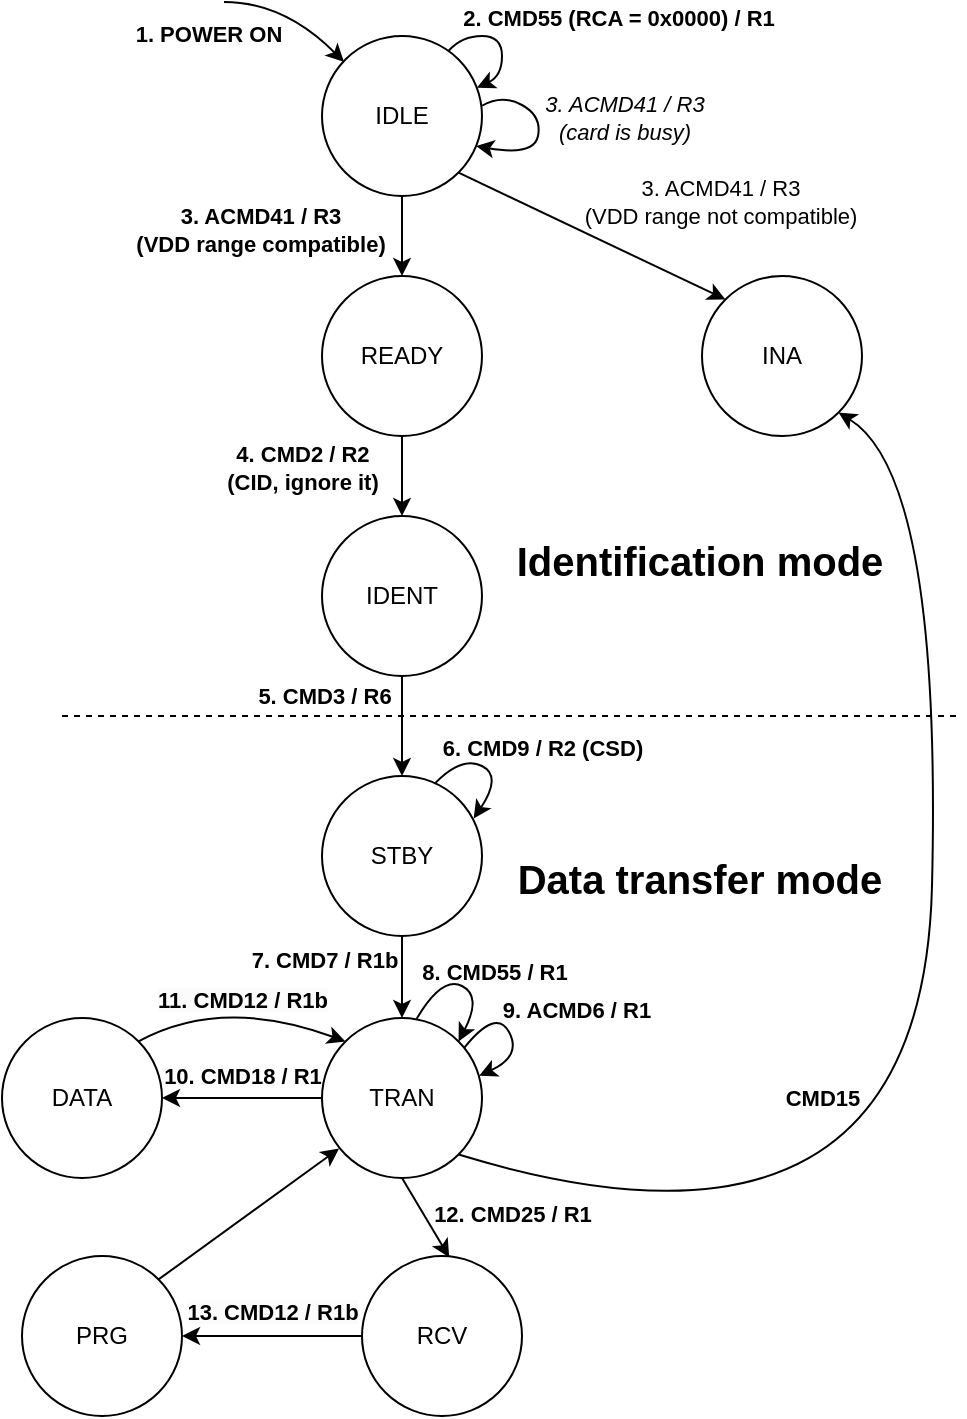 <mxfile version="21.1.2" type="device">
  <diagram id="7k8M25I1EJLbfj225uPY" name="Страница 1">
    <mxGraphModel dx="780" dy="504" grid="1" gridSize="10" guides="1" tooltips="1" connect="1" arrows="1" fold="1" page="1" pageScale="1" pageWidth="827" pageHeight="1169" math="0" shadow="0">
      <root>
        <mxCell id="0" />
        <mxCell id="1" parent="0" />
        <mxCell id="ZjYZ1jOLjF3a_fjfkov7-1" value="IDLE" style="ellipse;whiteSpace=wrap;html=1;aspect=fixed;" parent="1" vertex="1">
          <mxGeometry x="360" y="80" width="80" height="80" as="geometry" />
        </mxCell>
        <mxCell id="ZjYZ1jOLjF3a_fjfkov7-2" value="" style="curved=1;endArrow=classic;html=1;rounded=0;" parent="1" edge="1">
          <mxGeometry width="50" height="50" relative="1" as="geometry">
            <mxPoint x="311" y="63" as="sourcePoint" />
            <mxPoint x="371" y="93" as="targetPoint" />
            <Array as="points">
              <mxPoint x="341" y="63" />
            </Array>
          </mxGeometry>
        </mxCell>
        <mxCell id="ZjYZ1jOLjF3a_fjfkov7-3" value="&lt;b&gt;1. POWER ON&lt;/b&gt;" style="edgeLabel;html=1;align=center;verticalAlign=middle;resizable=0;points=[];labelBackgroundColor=none;" parent="ZjYZ1jOLjF3a_fjfkov7-2" vertex="1" connectable="0">
          <mxGeometry x="0.084" y="-4" relative="1" as="geometry">
            <mxPoint x="-42" y="6" as="offset" />
          </mxGeometry>
        </mxCell>
        <mxCell id="ZjYZ1jOLjF3a_fjfkov7-10" value="INA" style="ellipse;whiteSpace=wrap;html=1;aspect=fixed;" parent="1" vertex="1">
          <mxGeometry x="550" y="200" width="80" height="80" as="geometry" />
        </mxCell>
        <mxCell id="ZjYZ1jOLjF3a_fjfkov7-11" value="" style="curved=1;endArrow=classic;html=1;rounded=0;entryX=0;entryY=0;entryDx=0;entryDy=0;exitX=1;exitY=1;exitDx=0;exitDy=0;" parent="1" source="ZjYZ1jOLjF3a_fjfkov7-1" target="ZjYZ1jOLjF3a_fjfkov7-10" edge="1">
          <mxGeometry width="50" height="50" relative="1" as="geometry">
            <mxPoint x="396.88" y="183.76" as="sourcePoint" />
            <mxPoint x="292.0" y="240" as="targetPoint" />
            <Array as="points" />
          </mxGeometry>
        </mxCell>
        <mxCell id="ZjYZ1jOLjF3a_fjfkov7-12" value="3. ACMD41 / R3&lt;br&gt;(VDD range not compatible)" style="edgeLabel;html=1;align=center;verticalAlign=middle;resizable=0;points=[];labelBackgroundColor=none;" parent="ZjYZ1jOLjF3a_fjfkov7-11" vertex="1" connectable="0">
          <mxGeometry x="0.664" relative="1" as="geometry">
            <mxPoint x="19" y="-38" as="offset" />
          </mxGeometry>
        </mxCell>
        <mxCell id="ZjYZ1jOLjF3a_fjfkov7-14" value="" style="curved=1;endArrow=classic;html=1;rounded=0;exitX=0.792;exitY=0.092;exitDx=0;exitDy=0;exitPerimeter=0;entryX=0.969;entryY=0.323;entryDx=0;entryDy=0;entryPerimeter=0;" parent="1" source="ZjYZ1jOLjF3a_fjfkov7-1" target="ZjYZ1jOLjF3a_fjfkov7-1" edge="1">
          <mxGeometry width="50" height="50" relative="1" as="geometry">
            <mxPoint x="423.48" y="86.16" as="sourcePoint" />
            <mxPoint x="439" y="110" as="targetPoint" />
            <Array as="points">
              <mxPoint x="430" y="80" />
              <mxPoint x="450" y="80" />
              <mxPoint x="450" y="100" />
            </Array>
          </mxGeometry>
        </mxCell>
        <mxCell id="ZjYZ1jOLjF3a_fjfkov7-16" value="&lt;b style=&quot;&quot;&gt;2. CMD55 (RCA = 0x0000) / R1&lt;/b&gt;" style="edgeLabel;html=1;align=center;verticalAlign=middle;resizable=0;points=[];labelBackgroundColor=none;" parent="ZjYZ1jOLjF3a_fjfkov7-14" vertex="1" connectable="0">
          <mxGeometry x="-0.1" y="-1" relative="1" as="geometry">
            <mxPoint x="59" y="-10" as="offset" />
          </mxGeometry>
        </mxCell>
        <mxCell id="ZjYZ1jOLjF3a_fjfkov7-17" value="" style="curved=1;endArrow=classic;html=1;rounded=0;exitX=1;exitY=0.436;exitDx=0;exitDy=0;exitPerimeter=0;entryX=0.963;entryY=0.688;entryDx=0;entryDy=0;entryPerimeter=0;" parent="1" source="ZjYZ1jOLjF3a_fjfkov7-1" target="ZjYZ1jOLjF3a_fjfkov7-1" edge="1">
          <mxGeometry width="50" height="50" relative="1" as="geometry">
            <mxPoint x="439.36" y="116.36" as="sourcePoint" />
            <mxPoint x="440" y="136" as="targetPoint" />
            <Array as="points">
              <mxPoint x="450" y="109" />
              <mxPoint x="470" y="120" />
              <mxPoint x="466" y="140" />
            </Array>
          </mxGeometry>
        </mxCell>
        <mxCell id="ZjYZ1jOLjF3a_fjfkov7-18" value="&lt;i style=&quot;&quot;&gt;3. ACMD41 / R3&lt;br&gt;(card is busy)&lt;/i&gt;" style="edgeLabel;html=1;align=center;verticalAlign=middle;resizable=0;points=[];labelBackgroundColor=none;" parent="ZjYZ1jOLjF3a_fjfkov7-17" vertex="1" connectable="0">
          <mxGeometry x="-0.1" y="-1" relative="1" as="geometry">
            <mxPoint x="42" y="-3" as="offset" />
          </mxGeometry>
        </mxCell>
        <mxCell id="ZjYZ1jOLjF3a_fjfkov7-19" value="READY" style="ellipse;whiteSpace=wrap;html=1;aspect=fixed;" parent="1" vertex="1">
          <mxGeometry x="360" y="200" width="80" height="80" as="geometry" />
        </mxCell>
        <mxCell id="ZjYZ1jOLjF3a_fjfkov7-20" value="" style="curved=1;endArrow=classic;html=1;rounded=0;exitX=0.5;exitY=1;exitDx=0;exitDy=0;entryX=0.5;entryY=0;entryDx=0;entryDy=0;" parent="1" source="ZjYZ1jOLjF3a_fjfkov7-1" target="ZjYZ1jOLjF3a_fjfkov7-19" edge="1">
          <mxGeometry width="50" height="50" relative="1" as="geometry">
            <mxPoint x="398.96" y="159.64" as="sourcePoint" />
            <mxPoint x="400" y="190" as="targetPoint" />
            <Array as="points" />
          </mxGeometry>
        </mxCell>
        <mxCell id="ZjYZ1jOLjF3a_fjfkov7-21" value="&lt;b style=&quot;&quot;&gt;3. ACMD41 / R3&lt;br&gt;(&lt;/b&gt;&lt;b&gt;VDD range compatible&lt;/b&gt;&lt;b style=&quot;&quot;&gt;)&lt;/b&gt;" style="edgeLabel;html=1;align=center;verticalAlign=middle;resizable=0;points=[];labelBackgroundColor=none;" parent="ZjYZ1jOLjF3a_fjfkov7-20" vertex="1" connectable="0">
          <mxGeometry x="-0.1" y="-1" relative="1" as="geometry">
            <mxPoint x="-70" y="-1" as="offset" />
          </mxGeometry>
        </mxCell>
        <mxCell id="ZjYZ1jOLjF3a_fjfkov7-22" value="IDENT" style="ellipse;whiteSpace=wrap;html=1;aspect=fixed;" parent="1" vertex="1">
          <mxGeometry x="360" y="320" width="80" height="80" as="geometry" />
        </mxCell>
        <mxCell id="ZjYZ1jOLjF3a_fjfkov7-23" value="" style="curved=1;endArrow=classic;html=1;rounded=0;exitX=0.5;exitY=1;exitDx=0;exitDy=0;entryX=0.5;entryY=0;entryDx=0;entryDy=0;" parent="1" edge="1">
          <mxGeometry width="50" height="50" relative="1" as="geometry">
            <mxPoint x="400.0" y="280" as="sourcePoint" />
            <mxPoint x="400.0" y="320" as="targetPoint" />
            <Array as="points" />
          </mxGeometry>
        </mxCell>
        <mxCell id="ZjYZ1jOLjF3a_fjfkov7-24" value="&lt;b style=&quot;&quot;&gt;4. CMD2 / R2&lt;br&gt;(CID, ignore it)&lt;br&gt;&lt;/b&gt;" style="edgeLabel;html=1;align=center;verticalAlign=middle;resizable=0;points=[];labelBackgroundColor=none;" parent="ZjYZ1jOLjF3a_fjfkov7-23" vertex="1" connectable="0">
          <mxGeometry x="-0.1" y="-1" relative="1" as="geometry">
            <mxPoint x="-49" y="-2" as="offset" />
          </mxGeometry>
        </mxCell>
        <mxCell id="ZjYZ1jOLjF3a_fjfkov7-25" value="STBY" style="ellipse;whiteSpace=wrap;html=1;aspect=fixed;" parent="1" vertex="1">
          <mxGeometry x="360" y="450" width="80" height="80" as="geometry" />
        </mxCell>
        <mxCell id="ZjYZ1jOLjF3a_fjfkov7-28" value="" style="endArrow=none;dashed=1;html=1;rounded=0;" parent="1" edge="1">
          <mxGeometry width="50" height="50" relative="1" as="geometry">
            <mxPoint x="230" y="420" as="sourcePoint" />
            <mxPoint x="680" y="420" as="targetPoint" />
          </mxGeometry>
        </mxCell>
        <mxCell id="ZjYZ1jOLjF3a_fjfkov7-29" value="&lt;font style=&quot;font-size: 20px;&quot;&gt;&lt;b&gt;Identification mode&lt;/b&gt;&lt;/font&gt;" style="text;html=1;strokeColor=none;fillColor=none;align=center;verticalAlign=middle;whiteSpace=wrap;rounded=0;labelBackgroundColor=none;" parent="1" vertex="1">
          <mxGeometry x="454" y="327" width="190" height="30" as="geometry" />
        </mxCell>
        <mxCell id="ZjYZ1jOLjF3a_fjfkov7-31" value="&lt;font style=&quot;font-size: 20px;&quot;&gt;&lt;b&gt;Data transfer mode&lt;/b&gt;&lt;/font&gt;" style="text;html=1;strokeColor=none;fillColor=none;align=center;verticalAlign=middle;whiteSpace=wrap;rounded=0;labelBackgroundColor=none;" parent="1" vertex="1">
          <mxGeometry x="454" y="486" width="190" height="30" as="geometry" />
        </mxCell>
        <mxCell id="ZjYZ1jOLjF3a_fjfkov7-32" value="" style="curved=1;endArrow=classic;html=1;rounded=0;exitX=0.5;exitY=1;exitDx=0;exitDy=0;entryX=0.5;entryY=0;entryDx=0;entryDy=0;" parent="1" target="ZjYZ1jOLjF3a_fjfkov7-25" edge="1">
          <mxGeometry width="50" height="50" relative="1" as="geometry">
            <mxPoint x="400.0" y="400" as="sourcePoint" />
            <mxPoint x="400.0" y="440" as="targetPoint" />
            <Array as="points" />
          </mxGeometry>
        </mxCell>
        <mxCell id="ZjYZ1jOLjF3a_fjfkov7-33" value="&lt;b style=&quot;&quot;&gt;5. CMD3 / R6&lt;br&gt;&lt;/b&gt;" style="edgeLabel;html=1;align=center;verticalAlign=middle;resizable=0;points=[];labelBackgroundColor=none;" parent="ZjYZ1jOLjF3a_fjfkov7-32" vertex="1" connectable="0">
          <mxGeometry x="-0.1" y="-1" relative="1" as="geometry">
            <mxPoint x="-38" y="-13" as="offset" />
          </mxGeometry>
        </mxCell>
        <mxCell id="ZjYZ1jOLjF3a_fjfkov7-38" value="TRAN" style="ellipse;whiteSpace=wrap;html=1;aspect=fixed;" parent="1" vertex="1">
          <mxGeometry x="360" y="571" width="80" height="80" as="geometry" />
        </mxCell>
        <mxCell id="ZjYZ1jOLjF3a_fjfkov7-39" value="" style="endArrow=classic;html=1;rounded=0;fontSize=20;entryX=0.5;entryY=0;entryDx=0;entryDy=0;exitX=0.5;exitY=1;exitDx=0;exitDy=0;" parent="1" source="ZjYZ1jOLjF3a_fjfkov7-25" target="ZjYZ1jOLjF3a_fjfkov7-38" edge="1">
          <mxGeometry width="50" height="50" relative="1" as="geometry">
            <mxPoint x="360" y="480" as="sourcePoint" />
            <mxPoint x="410" y="430" as="targetPoint" />
          </mxGeometry>
        </mxCell>
        <mxCell id="ZjYZ1jOLjF3a_fjfkov7-41" value="&lt;span style=&quot;font-size: 11px;&quot;&gt;&lt;b&gt;7. CMD7 / R1b&lt;/b&gt;&lt;/span&gt;" style="edgeLabel;html=1;align=center;verticalAlign=middle;resizable=0;points=[];fontSize=20;labelBackgroundColor=none;" parent="ZjYZ1jOLjF3a_fjfkov7-39" vertex="1" connectable="0">
          <mxGeometry x="0.562" y="1" relative="1" as="geometry">
            <mxPoint x="-40" y="-24" as="offset" />
          </mxGeometry>
        </mxCell>
        <mxCell id="ZjYZ1jOLjF3a_fjfkov7-42" value="" style="curved=1;endArrow=classic;html=1;rounded=0;exitX=0.792;exitY=0.092;exitDx=0;exitDy=0;exitPerimeter=0;entryX=1;entryY=0;entryDx=0;entryDy=0;" parent="1" target="ZjYZ1jOLjF3a_fjfkov7-38" edge="1">
          <mxGeometry width="50" height="50" relative="1" as="geometry">
            <mxPoint x="407.36" y="571.36" as="sourcePoint" />
            <mxPoint x="426.68" y="588.12" as="targetPoint" />
            <Array as="points">
              <mxPoint x="420" y="550" />
              <mxPoint x="440" y="560" />
            </Array>
          </mxGeometry>
        </mxCell>
        <mxCell id="ZjYZ1jOLjF3a_fjfkov7-43" value="&lt;b style=&quot;&quot;&gt;8. CMD55 / R1&lt;/b&gt;" style="edgeLabel;html=1;align=center;verticalAlign=middle;resizable=0;points=[];labelBackgroundColor=none;" parent="ZjYZ1jOLjF3a_fjfkov7-42" vertex="1" connectable="0">
          <mxGeometry x="-0.1" y="-1" relative="1" as="geometry">
            <mxPoint x="19" y="-7" as="offset" />
          </mxGeometry>
        </mxCell>
        <mxCell id="ZjYZ1jOLjF3a_fjfkov7-44" value="" style="curved=1;endArrow=classic;html=1;rounded=0;exitX=0;exitY=0.5;exitDx=0;exitDy=0;entryX=1;entryY=0.5;entryDx=0;entryDy=0;" parent="1" source="ZjYZ1jOLjF3a_fjfkov7-38" target="ZjYZ1jOLjF3a_fjfkov7-50" edge="1">
          <mxGeometry width="50" height="50" relative="1" as="geometry">
            <mxPoint x="403.36" y="668.36" as="sourcePoint" />
            <mxPoint x="417.52" y="686.84" as="targetPoint" />
          </mxGeometry>
        </mxCell>
        <mxCell id="ZjYZ1jOLjF3a_fjfkov7-53" value="&lt;b&gt;10. CMD18 / R1&lt;/b&gt;" style="edgeLabel;html=1;align=center;verticalAlign=middle;resizable=0;points=[];fontSize=11;labelBackgroundColor=none;" parent="ZjYZ1jOLjF3a_fjfkov7-44" vertex="1" connectable="0">
          <mxGeometry x="-0.376" relative="1" as="geometry">
            <mxPoint x="-15" y="-11" as="offset" />
          </mxGeometry>
        </mxCell>
        <mxCell id="ZjYZ1jOLjF3a_fjfkov7-46" value="" style="curved=1;endArrow=classic;html=1;rounded=0;exitX=0.926;exitY=0.237;exitDx=0;exitDy=0;exitPerimeter=0;entryX=0.982;entryY=0.361;entryDx=0;entryDy=0;entryPerimeter=0;" parent="1" target="ZjYZ1jOLjF3a_fjfkov7-38" edge="1">
          <mxGeometry width="50" height="50" relative="1" as="geometry">
            <mxPoint x="431.08" y="585.96" as="sourcePoint" />
            <mxPoint x="440" y="600" as="targetPoint" />
            <Array as="points">
              <mxPoint x="447" y="566" />
              <mxPoint x="460" y="590" />
            </Array>
          </mxGeometry>
        </mxCell>
        <mxCell id="ZjYZ1jOLjF3a_fjfkov7-47" value="&lt;b style=&quot;&quot;&gt;9. ACMD6 / R1&lt;/b&gt;" style="edgeLabel;html=1;align=center;verticalAlign=middle;resizable=0;points=[];labelBackgroundColor=none;" parent="ZjYZ1jOLjF3a_fjfkov7-46" vertex="1" connectable="0">
          <mxGeometry x="-0.1" y="-1" relative="1" as="geometry">
            <mxPoint x="36" y="-8" as="offset" />
          </mxGeometry>
        </mxCell>
        <mxCell id="ZjYZ1jOLjF3a_fjfkov7-50" value="DATA" style="ellipse;whiteSpace=wrap;html=1;aspect=fixed;" parent="1" vertex="1">
          <mxGeometry x="200" y="571" width="80" height="80" as="geometry" />
        </mxCell>
        <mxCell id="ZjYZ1jOLjF3a_fjfkov7-55" value="" style="curved=1;endArrow=classic;html=1;rounded=0;fontSize=11;exitX=1;exitY=0;exitDx=0;exitDy=0;entryX=0;entryY=0;entryDx=0;entryDy=0;" parent="1" source="ZjYZ1jOLjF3a_fjfkov7-50" target="ZjYZ1jOLjF3a_fjfkov7-38" edge="1">
          <mxGeometry width="50" height="50" relative="1" as="geometry">
            <mxPoint x="380" y="620" as="sourcePoint" />
            <mxPoint x="430" y="570" as="targetPoint" />
            <Array as="points">
              <mxPoint x="310" y="560" />
            </Array>
          </mxGeometry>
        </mxCell>
        <mxCell id="H6CsgcQuedB_DsCpskJ9-2" value="&lt;b style=&quot;border-color: var(--border-color); background-color: rgb(251, 251, 251);&quot;&gt;11. CMD12 / R1b&lt;/b&gt;" style="edgeLabel;html=1;align=center;verticalAlign=middle;resizable=0;points=[];" parent="ZjYZ1jOLjF3a_fjfkov7-55" vertex="1" connectable="0">
          <mxGeometry x="-0.299" y="-8" relative="1" as="geometry">
            <mxPoint x="13" y="-9" as="offset" />
          </mxGeometry>
        </mxCell>
        <mxCell id="ZjYZ1jOLjF3a_fjfkov7-60" value="" style="rounded=0;orthogonalLoop=1;jettySize=auto;html=1;fontSize=11;" parent="1" source="ZjYZ1jOLjF3a_fjfkov7-56" target="ZjYZ1jOLjF3a_fjfkov7-59" edge="1">
          <mxGeometry relative="1" as="geometry" />
        </mxCell>
        <mxCell id="H6CsgcQuedB_DsCpskJ9-3" value="&lt;b style=&quot;border-color: var(--border-color); background-color: rgb(251, 251, 251);&quot;&gt;13. CMD12 / R1b&lt;/b&gt;" style="edgeLabel;html=1;align=center;verticalAlign=middle;resizable=0;points=[];" parent="ZjYZ1jOLjF3a_fjfkov7-60" vertex="1" connectable="0">
          <mxGeometry x="0.242" y="-2" relative="1" as="geometry">
            <mxPoint x="11" y="-10" as="offset" />
          </mxGeometry>
        </mxCell>
        <mxCell id="ZjYZ1jOLjF3a_fjfkov7-56" value="RCV" style="ellipse;whiteSpace=wrap;html=1;aspect=fixed;" parent="1" vertex="1">
          <mxGeometry x="380" y="690" width="80" height="80" as="geometry" />
        </mxCell>
        <mxCell id="ZjYZ1jOLjF3a_fjfkov7-57" value="" style="curved=1;endArrow=classic;html=1;rounded=0;exitX=0.5;exitY=1;exitDx=0;exitDy=0;entryX=0.545;entryY=0.008;entryDx=0;entryDy=0;entryPerimeter=0;" parent="1" source="ZjYZ1jOLjF3a_fjfkov7-38" target="ZjYZ1jOLjF3a_fjfkov7-56" edge="1">
          <mxGeometry width="50" height="50" relative="1" as="geometry">
            <mxPoint x="385.76" y="652.84" as="sourcePoint" />
            <mxPoint x="350.0" y="700" as="targetPoint" />
          </mxGeometry>
        </mxCell>
        <mxCell id="ZjYZ1jOLjF3a_fjfkov7-58" value="&lt;b&gt;12. CMD25 / R1&lt;/b&gt;" style="edgeLabel;html=1;align=center;verticalAlign=middle;resizable=0;points=[];fontSize=11;labelBackgroundColor=none;" parent="ZjYZ1jOLjF3a_fjfkov7-57" vertex="1" connectable="0">
          <mxGeometry x="-0.376" relative="1" as="geometry">
            <mxPoint x="47" y="5" as="offset" />
          </mxGeometry>
        </mxCell>
        <mxCell id="ZjYZ1jOLjF3a_fjfkov7-59" value="PRG" style="ellipse;whiteSpace=wrap;html=1;aspect=fixed;" parent="1" vertex="1">
          <mxGeometry x="210" y="690" width="80" height="80" as="geometry" />
        </mxCell>
        <mxCell id="ZjYZ1jOLjF3a_fjfkov7-61" value="" style="curved=1;endArrow=classic;html=1;rounded=0;fontSize=11;exitX=1;exitY=0;exitDx=0;exitDy=0;entryX=0.107;entryY=0.816;entryDx=0;entryDy=0;entryPerimeter=0;" parent="1" source="ZjYZ1jOLjF3a_fjfkov7-59" target="ZjYZ1jOLjF3a_fjfkov7-38" edge="1">
          <mxGeometry width="50" height="50" relative="1" as="geometry">
            <mxPoint x="382.24" y="860" as="sourcePoint" />
            <mxPoint x="294" y="622.36" as="targetPoint" />
          </mxGeometry>
        </mxCell>
        <mxCell id="ZjYZ1jOLjF3a_fjfkov7-62" value="" style="curved=1;endArrow=classic;html=1;rounded=0;fontSize=11;entryX=1;entryY=1;entryDx=0;entryDy=0;exitX=1;exitY=1;exitDx=0;exitDy=0;" parent="1" source="ZjYZ1jOLjF3a_fjfkov7-38" target="ZjYZ1jOLjF3a_fjfkov7-10" edge="1">
          <mxGeometry width="50" height="50" relative="1" as="geometry">
            <mxPoint x="406" y="650" as="sourcePoint" />
            <mxPoint x="790.0" y="527" as="targetPoint" />
            <Array as="points">
              <mxPoint x="660" y="710" />
              <mxPoint x="670" y="300" />
            </Array>
          </mxGeometry>
        </mxCell>
        <mxCell id="ZjYZ1jOLjF3a_fjfkov7-63" value="&lt;b&gt;CMD15&lt;/b&gt;" style="edgeLabel;html=1;align=center;verticalAlign=middle;resizable=0;points=[];fontSize=11;" parent="ZjYZ1jOLjF3a_fjfkov7-62" vertex="1" connectable="0">
          <mxGeometry x="0.35" relative="1" as="geometry">
            <mxPoint x="-56" y="140" as="offset" />
          </mxGeometry>
        </mxCell>
        <mxCell id="_k4n5UELKXxglqa8ZC2y-1" value="" style="curved=1;endArrow=classic;html=1;rounded=0;exitX=0.709;exitY=0.043;exitDx=0;exitDy=0;exitPerimeter=0;entryX=0.948;entryY=0.266;entryDx=0;entryDy=0;entryPerimeter=0;" parent="1" source="ZjYZ1jOLjF3a_fjfkov7-25" target="ZjYZ1jOLjF3a_fjfkov7-25" edge="1">
          <mxGeometry width="50" height="50" relative="1" as="geometry">
            <mxPoint x="417.36" y="461.36" as="sourcePoint" />
            <mxPoint x="438" y="473" as="targetPoint" />
            <Array as="points">
              <mxPoint x="430" y="440" />
              <mxPoint x="450" y="450" />
            </Array>
          </mxGeometry>
        </mxCell>
        <mxCell id="_k4n5UELKXxglqa8ZC2y-2" value="&lt;b style=&quot;&quot;&gt;6. CMD9 / R2 (CSD)&lt;/b&gt;" style="edgeLabel;html=1;align=center;verticalAlign=middle;resizable=0;points=[];labelBackgroundColor=none;" parent="_k4n5UELKXxglqa8ZC2y-1" vertex="1" connectable="0">
          <mxGeometry x="-0.1" y="-1" relative="1" as="geometry">
            <mxPoint x="30" y="-10" as="offset" />
          </mxGeometry>
        </mxCell>
      </root>
    </mxGraphModel>
  </diagram>
</mxfile>
